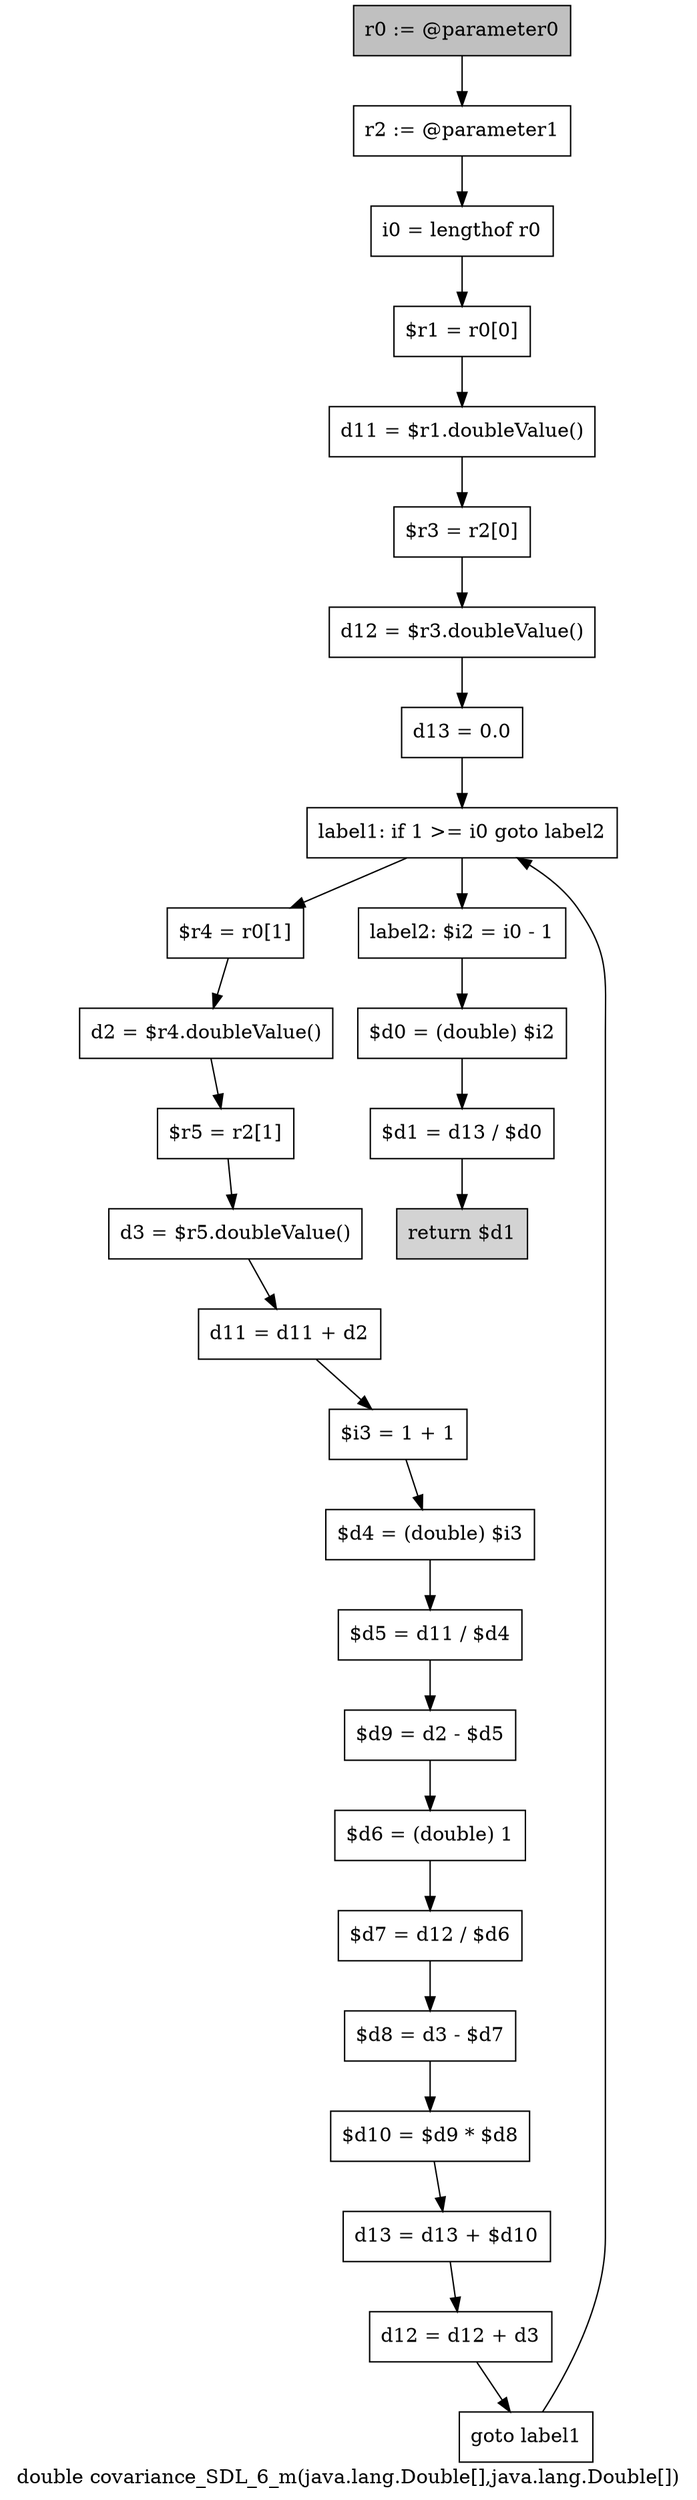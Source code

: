 digraph "double covariance_SDL_6_m(java.lang.Double[],java.lang.Double[])" {
    label="double covariance_SDL_6_m(java.lang.Double[],java.lang.Double[])";
    node [shape=box];
    "0" [style=filled,fillcolor=gray,label="r0 := @parameter0",];
    "1" [label="r2 := @parameter1",];
    "0"->"1";
    "2" [label="i0 = lengthof r0",];
    "1"->"2";
    "3" [label="$r1 = r0[0]",];
    "2"->"3";
    "4" [label="d11 = $r1.doubleValue()",];
    "3"->"4";
    "5" [label="$r3 = r2[0]",];
    "4"->"5";
    "6" [label="d12 = $r3.doubleValue()",];
    "5"->"6";
    "7" [label="d13 = 0.0",];
    "6"->"7";
    "8" [label="label1: if 1 >= i0 goto label2",];
    "7"->"8";
    "9" [label="$r4 = r0[1]",];
    "8"->"9";
    "25" [label="label2: $i2 = i0 - 1",];
    "8"->"25";
    "10" [label="d2 = $r4.doubleValue()",];
    "9"->"10";
    "11" [label="$r5 = r2[1]",];
    "10"->"11";
    "12" [label="d3 = $r5.doubleValue()",];
    "11"->"12";
    "13" [label="d11 = d11 + d2",];
    "12"->"13";
    "14" [label="$i3 = 1 + 1",];
    "13"->"14";
    "15" [label="$d4 = (double) $i3",];
    "14"->"15";
    "16" [label="$d5 = d11 / $d4",];
    "15"->"16";
    "17" [label="$d9 = d2 - $d5",];
    "16"->"17";
    "18" [label="$d6 = (double) 1",];
    "17"->"18";
    "19" [label="$d7 = d12 / $d6",];
    "18"->"19";
    "20" [label="$d8 = d3 - $d7",];
    "19"->"20";
    "21" [label="$d10 = $d9 * $d8",];
    "20"->"21";
    "22" [label="d13 = d13 + $d10",];
    "21"->"22";
    "23" [label="d12 = d12 + d3",];
    "22"->"23";
    "24" [label="goto label1",];
    "23"->"24";
    "24"->"8";
    "26" [label="$d0 = (double) $i2",];
    "25"->"26";
    "27" [label="$d1 = d13 / $d0",];
    "26"->"27";
    "28" [style=filled,fillcolor=lightgray,label="return $d1",];
    "27"->"28";
}
